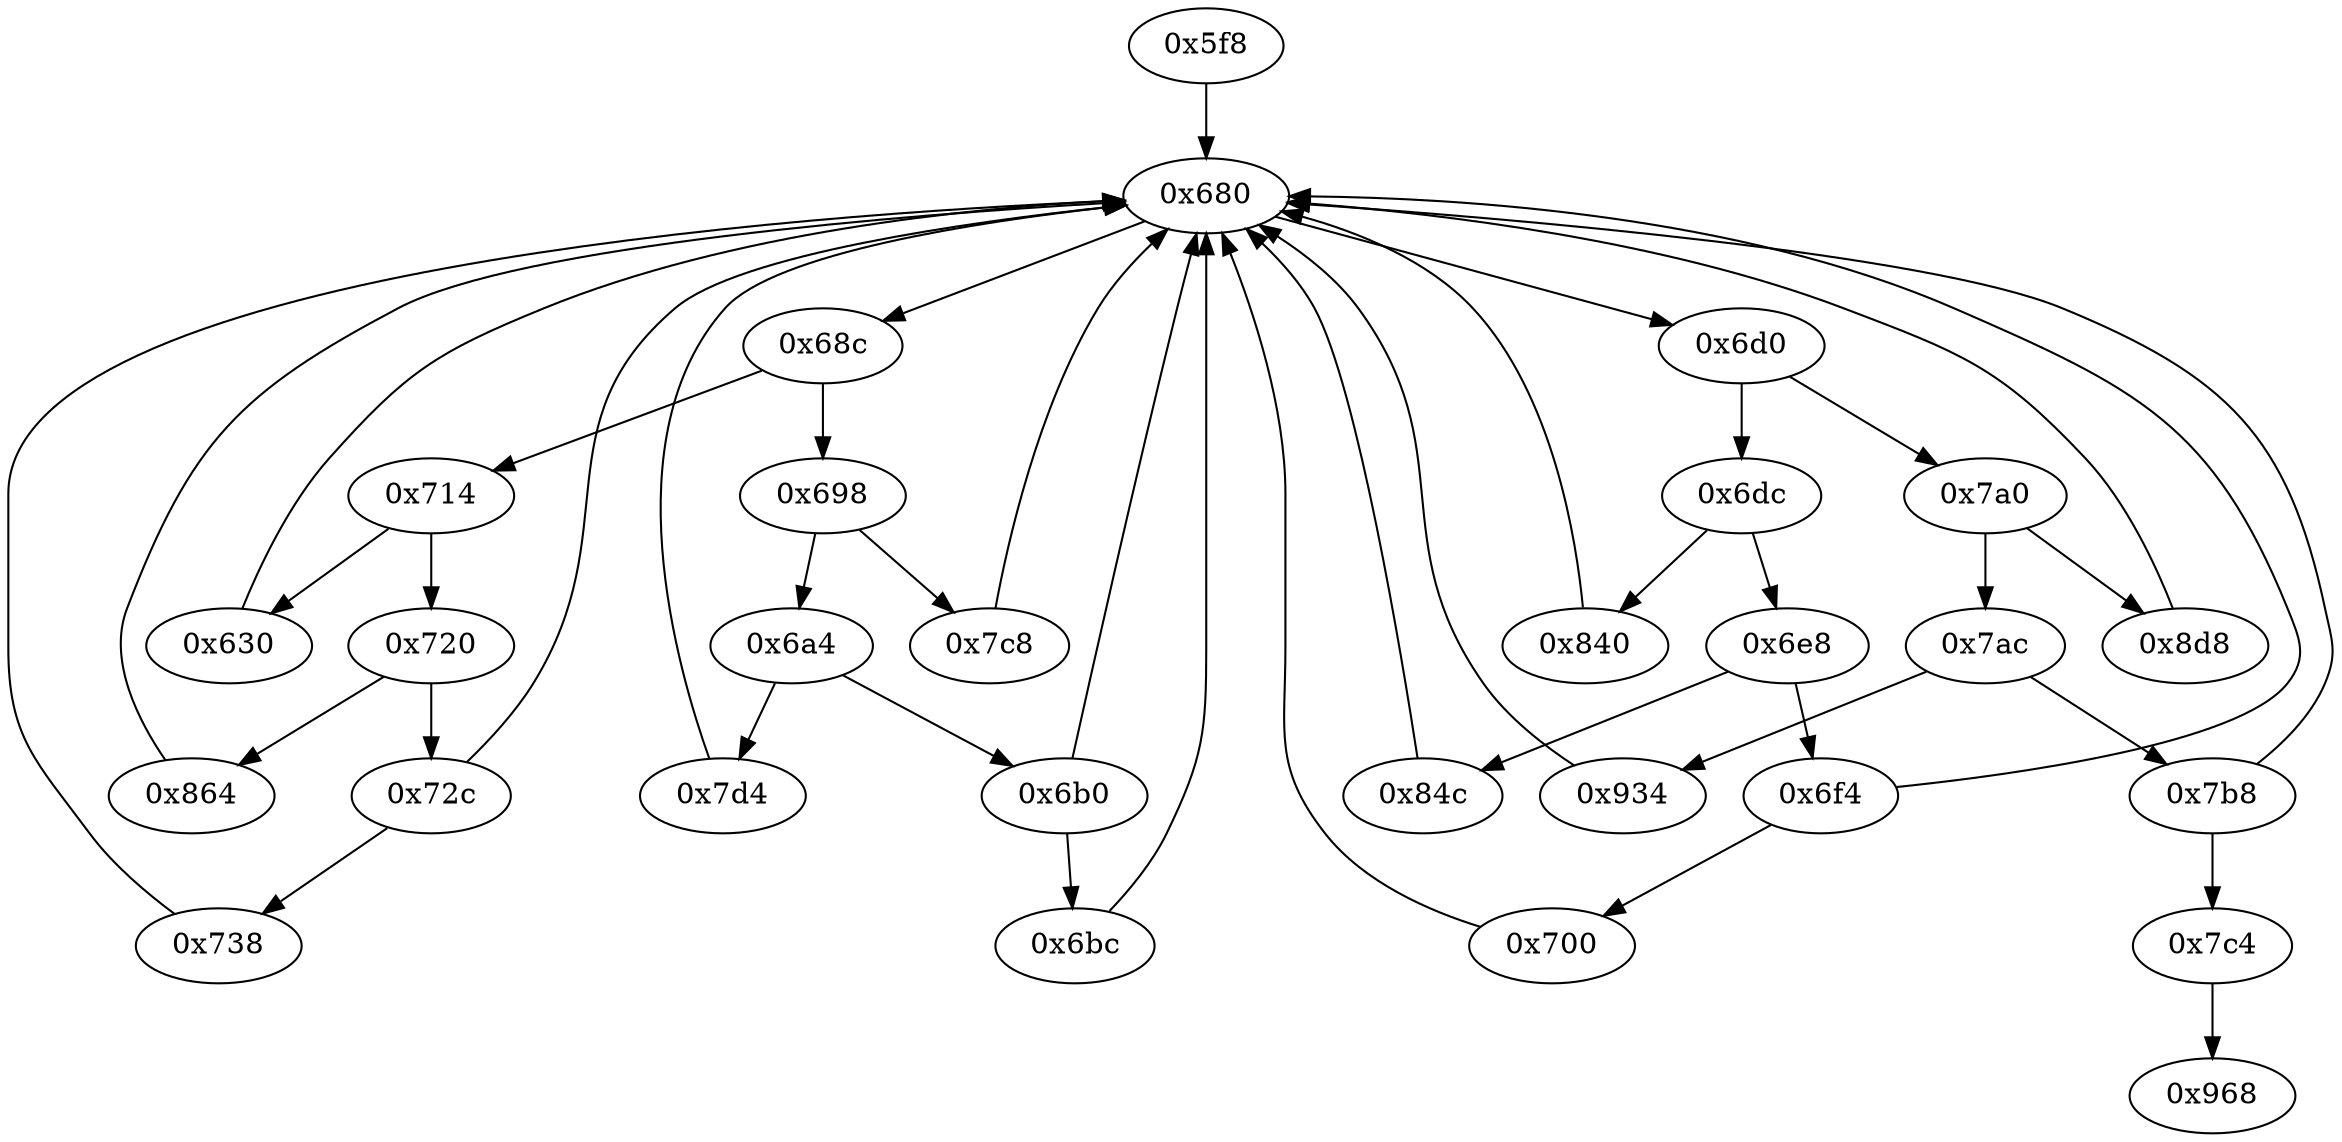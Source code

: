 strict digraph "" {
	"0x680"	 [opcode="[u'ldr', u'cmp', u'b']"];
	"0x68c"	 [opcode="[u'ldr', u'cmp', u'b']"];
	"0x680" -> "0x68c";
	"0x6d0"	 [opcode="[u'ldr', u'cmp', u'b']"];
	"0x680" -> "0x6d0";
	"0x6dc"	 [opcode="[u'ldr', u'cmp', u'b']"];
	"0x840"	 [opcode="[u'ldr', u'mov', u'b']"];
	"0x6dc" -> "0x840";
	"0x6e8"	 [opcode="[u'ldr', u'cmp', u'b']"];
	"0x6dc" -> "0x6e8";
	"0x6a4"	 [opcode="[u'ldr', u'cmp', u'b']"];
	"0x7d4"	 [opcode="[u'ldr', u'ldr', u'mov', u'add', u'str', u'ldr', u'ldr', u'ldr', u'sub', u'mul', u'mvn', u'eor', u'and', u'ldr', u'mov', u'ldr', \
u'cmp', u'mov', u'cmp', u'mov', u'mov', u'cmp', u'mov', u'mov', u'teq', u'mov', u'b']"];
	"0x6a4" -> "0x7d4";
	"0x6b0"	 [opcode="[u'ldr', u'cmp', u'b']"];
	"0x6a4" -> "0x6b0";
	"0x7a0"	 [opcode="[u'ldr', u'cmp', u'b']"];
	"0x7ac"	 [opcode="[u'ldr', u'cmp', u'b']"];
	"0x7a0" -> "0x7ac";
	"0x8d8"	 [opcode="[u'ldr', u'mvn', u'mov', u'ldr', u'rsb', u'mvn', u'mul', u'mvn', u'ldr', u'orr', u'cmn', u'mov', u'ldr', u'cmp', u'mov', u'mov', \
u'mov', u'cmn', u'mov', u'mov', u'teq', u'mov', u'b']"];
	"0x7a0" -> "0x8d8";
	"0x864"	 [opcode="[u'ldr', u'ldr', u'cmp', u'mov', u'mov', u'strb', u'ldr', u'ldr', u'rsb', u'mvn', u'mul', u'ldr', u'mvn', u'ldr', u'mov', u'eor', \
u'and', u'mov', u'mov', u'cmp', u'mov', u'teq', u'mov', u'mov', u'cmp', u'mov', u'cmp', u'mov', u'b']"];
	"0x864" -> "0x680";
	"0x7c8"	 [opcode="[u'ldr', u'mov', u'b']"];
	"0x7c8" -> "0x680";
	"0x7c4"	 [opcode="[u'b']"];
	"0x968"	 [opcode="[u'ldr', u'ldr', u'add', u'bl', u'mov', u'sub', u'pop']"];
	"0x7c4" -> "0x968";
	"0x714"	 [opcode="[u'ldr', u'cmp', u'b']"];
	"0x720"	 [opcode="[u'ldr', u'cmp', u'b']"];
	"0x714" -> "0x720";
	"0x630"	 [opcode="[u'ldr', u'ldr', u'ldr', u'ldr', u'ldr', u'ldr', u'ldr', u'ldr', u'ldr', u'ldr', u'ldr', u'ldr', u'ldr', u'ldr', u'ldr', u'ldr', \
u'ldr', u'ldr', u'ldr', u'mov']"];
	"0x714" -> "0x630";
	"0x738"	 [opcode="[u'ldr', u'ldr', u'ldr', u'sub', u'sub', u'add', u'mul', u'mvn', u'mov', u'eor', u'and', u'ldr', u'mov', u'ldr', u'mov', u'cmp', \
u'mov', u'teq', u'mov', u'mov', u'cmp', u'mov', u'mov', u'cmp', u'mov', u'b']"];
	"0x738" -> "0x680";
	"0x840" -> "0x680";
	"0x72c"	 [opcode="[u'ldr', u'cmp', u'b']"];
	"0x72c" -> "0x680";
	"0x72c" -> "0x738";
	"0x6bc"	 [opcode="[u'ldr', u'ldr', u'mov', u'add', u'b']"];
	"0x6bc" -> "0x680";
	"0x934"	 [opcode="[u'ldr', u'str', u'str', u'ldr', u'ldrb', u'str', u'ldr', u'ldr', u'ldr', u'ldr', u'cmp', u'mov', u'b']"];
	"0x7ac" -> "0x934";
	"0x7b8"	 [opcode="[u'ldr', u'cmp', u'b']"];
	"0x7ac" -> "0x7b8";
	"0x698"	 [opcode="[u'ldr', u'cmp', u'b']"];
	"0x698" -> "0x6a4";
	"0x698" -> "0x7c8";
	"0x68c" -> "0x714";
	"0x68c" -> "0x698";
	"0x6f4"	 [opcode="[u'ldr', u'cmp', u'b']"];
	"0x6e8" -> "0x6f4";
	"0x84c"	 [opcode="[u'ldrb', u'ldr', u'ldr', u'cmp', u'mov', u'b']"];
	"0x6e8" -> "0x84c";
	"0x6f4" -> "0x680";
	"0x700"	 [opcode="[u'ldr', u'ldr', u'mov', u'mul', u'b']"];
	"0x6f4" -> "0x700";
	"0x6d0" -> "0x6dc";
	"0x6d0" -> "0x7a0";
	"0x934" -> "0x680";
	"0x700" -> "0x680";
	"0x8d8" -> "0x680";
	"0x720" -> "0x864";
	"0x720" -> "0x72c";
	"0x7d4" -> "0x680";
	"0x6b0" -> "0x680";
	"0x6b0" -> "0x6bc";
	"0x630" -> "0x680";
	"0x84c" -> "0x680";
	"0x7b8" -> "0x680";
	"0x7b8" -> "0x7c4";
	"0x5f8"	 [opcode="[u'push', u'add', u'sub', u'str', u'mov', u'mov', u'ldr', u'ldr', u'ldr', u'ldr', u'ldr', u'ldr', u'str', u'b']"];
	"0x5f8" -> "0x680";
}
